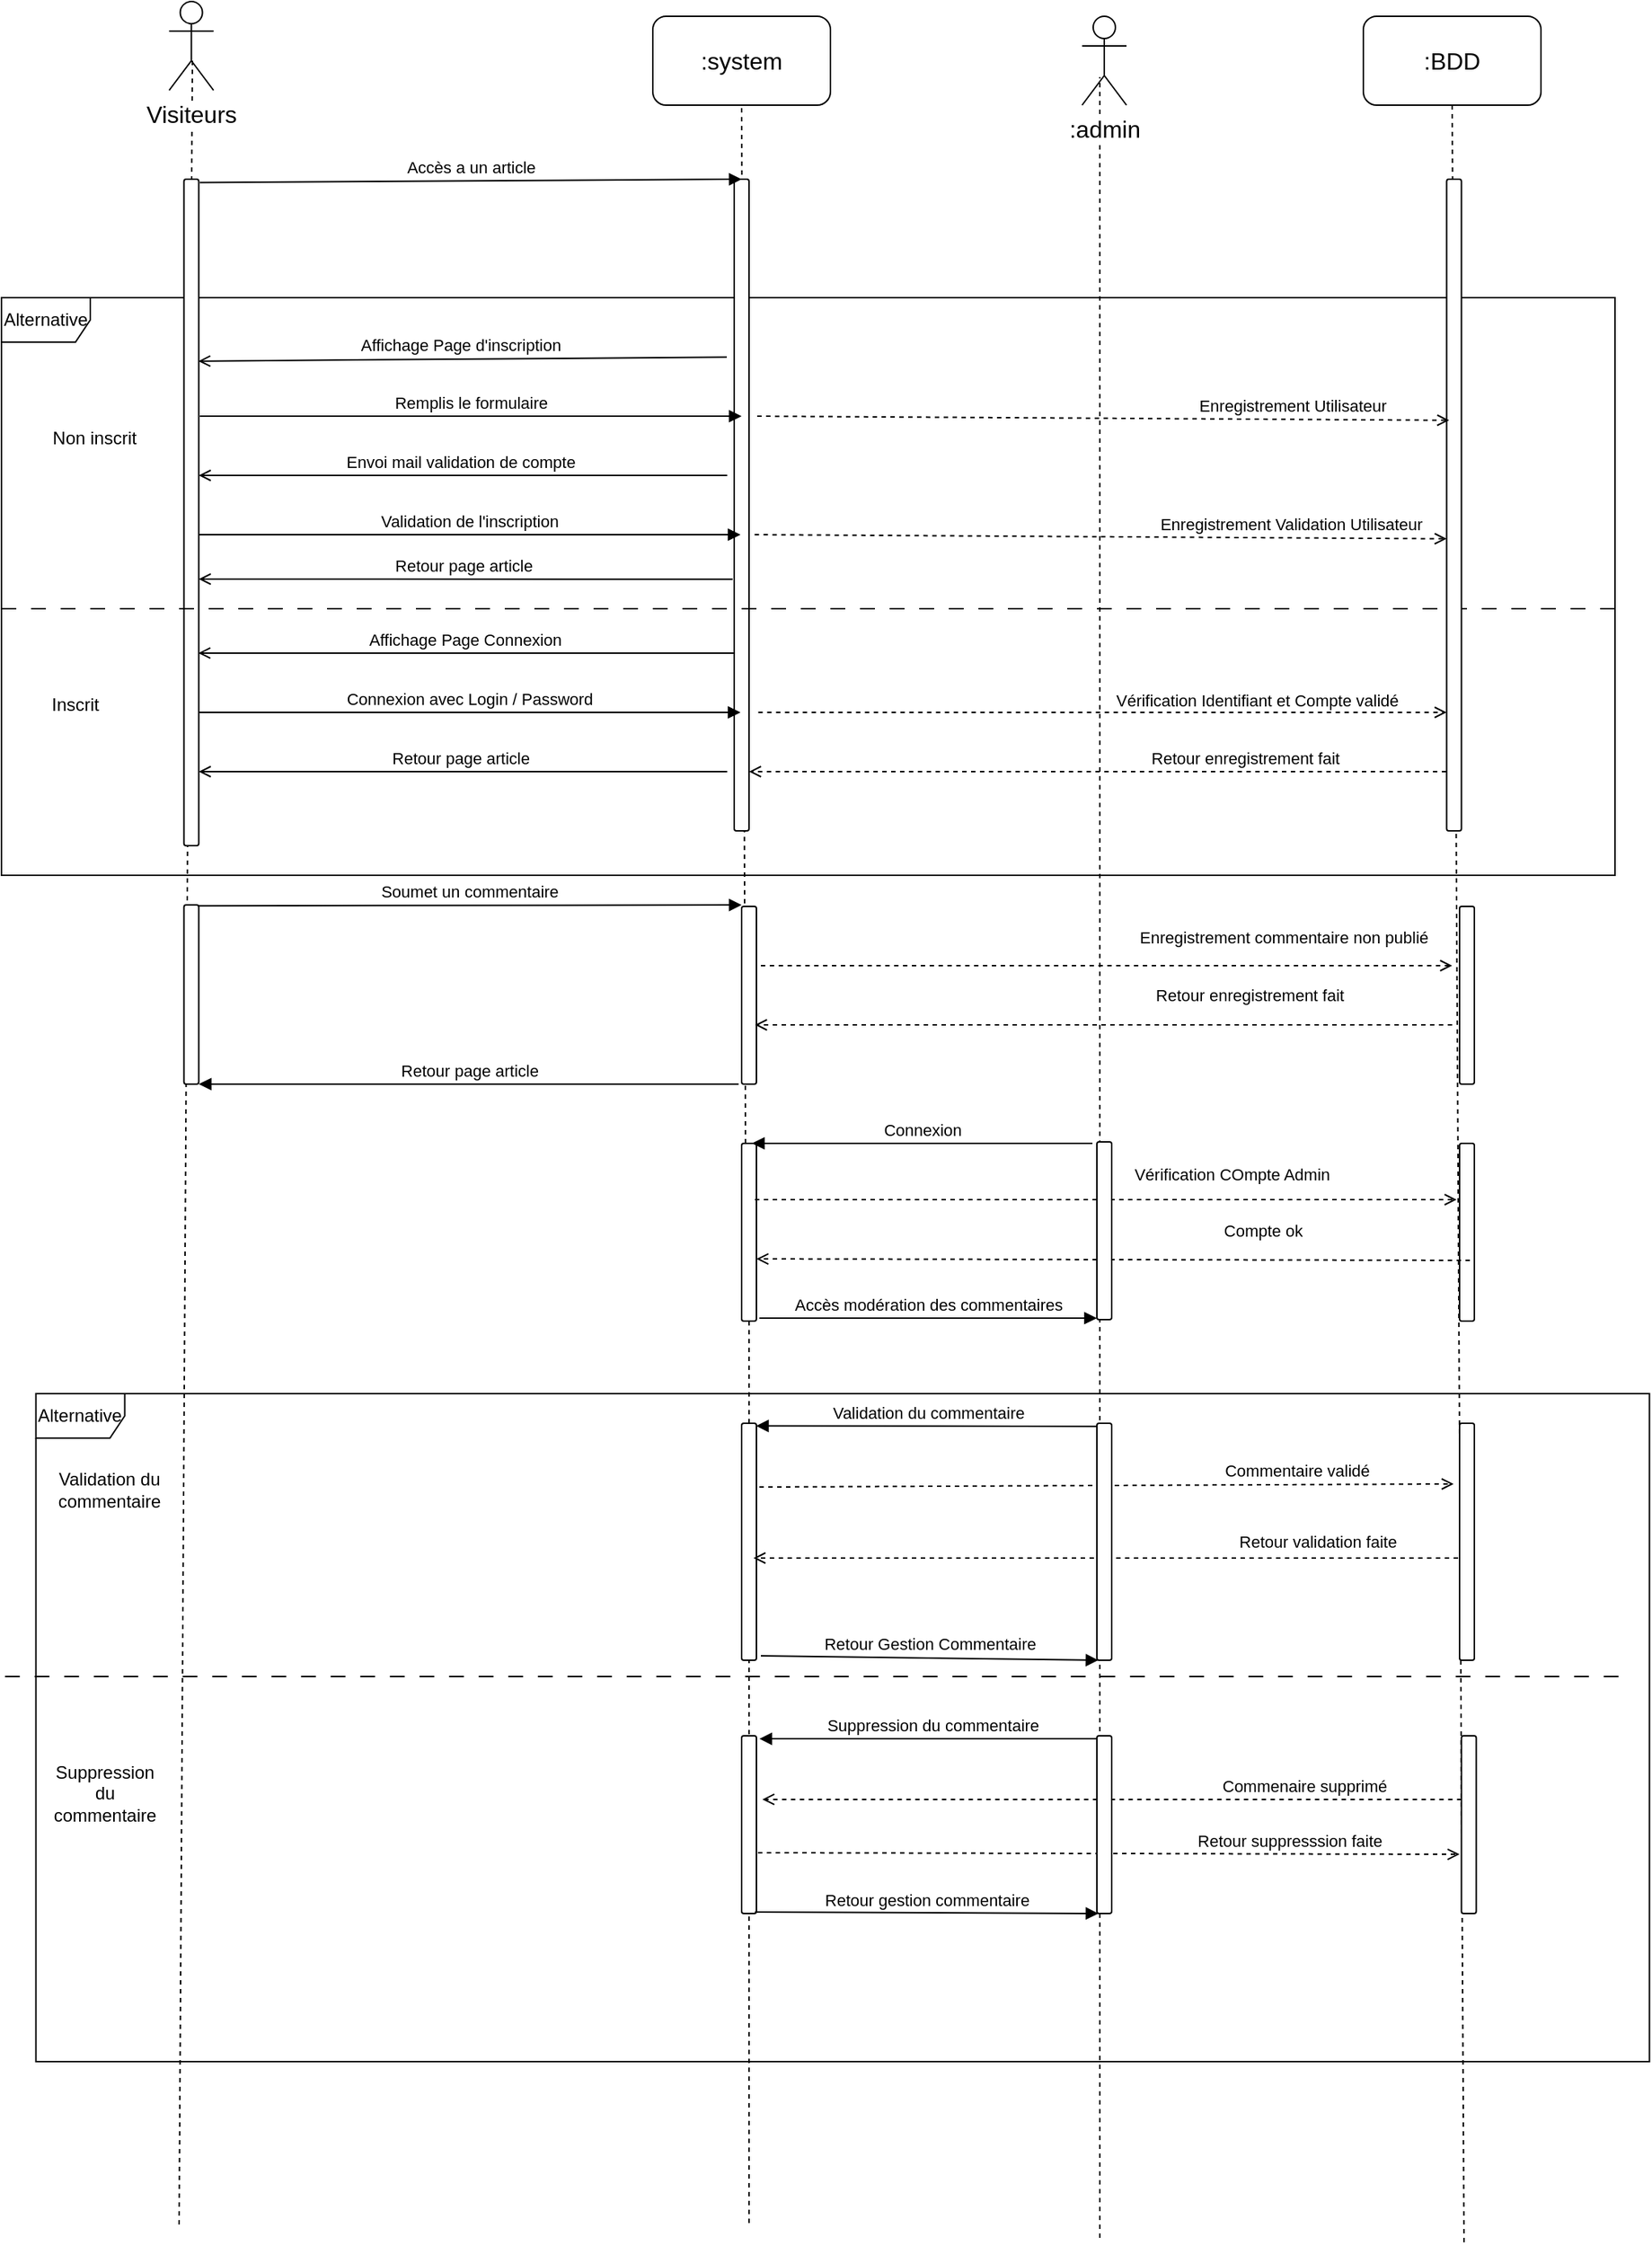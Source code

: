 <mxfile version="14.9.6" type="device"><diagram id="PnkC-FP5XhujAawQWOox" name="Page-1"><mxGraphModel dx="1422" dy="1649" grid="1" gridSize="10" guides="1" tooltips="1" connect="1" arrows="1" fold="1" page="1" pageScale="1" pageWidth="1169" pageHeight="827" math="0" shadow="0"><root><mxCell id="0"/><mxCell id="1" parent="0"/><mxCell id="zvUcpI7kkAtHN3LZKWvO-10" value="Alternative" style="shape=umlFrame;whiteSpace=wrap;html=1;" parent="1" vertex="1"><mxGeometry x="20" y="160" width="1090" height="390" as="geometry"/></mxCell><mxCell id="Xo--lLsSFpYHJnkAB_jG-43" value="Alternative" style="shape=umlFrame;whiteSpace=wrap;html=1;" parent="1" vertex="1"><mxGeometry x="43.27" y="900" width="1090" height="451" as="geometry"/></mxCell><mxCell id="Xo--lLsSFpYHJnkAB_jG-2" value=":system" style="rounded=1;whiteSpace=wrap;html=1;shadow=0;labelBackgroundColor=#ffffff;strokeColor=#000000;gradientColor=none;fontSize=16;align=center;" parent="1" vertex="1"><mxGeometry x="460" y="-30" width="120" height="60" as="geometry"/></mxCell><mxCell id="Xo--lLsSFpYHJnkAB_jG-3" value="" style="endArrow=none;dashed=1;html=1;fontSize=16;entryX=0.524;entryY=0.65;entryDx=0;entryDy=0;entryPerimeter=0;" parent="1" target="Xo--lLsSFpYHJnkAB_jG-40" edge="1"><mxGeometry width="50" height="50" relative="1" as="geometry"><mxPoint x="140" y="1461" as="sourcePoint"/><mxPoint x="147.73" y="200.98" as="targetPoint"/></mxGeometry></mxCell><mxCell id="Xo--lLsSFpYHJnkAB_jG-4" value="" style="endArrow=none;dashed=1;html=1;fontSize=16;entryX=0.5;entryY=1;entryDx=0;entryDy=0;exitX=0.31;exitY=1;exitDx=0;exitDy=0;exitPerimeter=0;" parent="1" source="Xo--lLsSFpYHJnkAB_jG-6" target="Xo--lLsSFpYHJnkAB_jG-2" edge="1"><mxGeometry width="50" height="50" relative="1" as="geometry"><mxPoint x="151.2" y="642.88" as="sourcePoint"/><mxPoint x="380" y="291" as="targetPoint"/></mxGeometry></mxCell><mxCell id="Xo--lLsSFpYHJnkAB_jG-6" value="" style="html=1;points=[];perimeter=orthogonalPerimeter;rounded=1;gradientColor=none;" parent="1" vertex="1"><mxGeometry x="520" y="731" width="10" height="120" as="geometry"/></mxCell><mxCell id="Xo--lLsSFpYHJnkAB_jG-7" value="" style="endArrow=none;dashed=1;html=1;fontSize=16;entryX=0.5;entryY=1;entryDx=0;entryDy=0;" parent="1" target="Xo--lLsSFpYHJnkAB_jG-6" edge="1"><mxGeometry width="50" height="50" relative="1" as="geometry"><mxPoint x="525" y="1460" as="sourcePoint"/><mxPoint x="380" y="321" as="targetPoint"/></mxGeometry></mxCell><mxCell id="Xo--lLsSFpYHJnkAB_jG-8" value="Connexion" style="html=1;verticalAlign=bottom;endArrow=block;fontSize=11;entryX=0.7;entryY=0;entryDx=0;entryDy=0;entryPerimeter=0;" parent="1" target="Xo--lLsSFpYHJnkAB_jG-6" edge="1"><mxGeometry width="80" relative="1" as="geometry"><mxPoint x="757" y="731" as="sourcePoint"/><mxPoint x="383.27" y="842" as="targetPoint"/></mxGeometry></mxCell><mxCell id="Xo--lLsSFpYHJnkAB_jG-9" value="" style="endArrow=none;dashed=1;html=1;fontSize=16;entryX=0.5;entryY=1;entryDx=0;entryDy=0;" parent="1" target="Xo--lLsSFpYHJnkAB_jG-42" edge="1"><mxGeometry width="50" height="50" relative="1" as="geometry"><mxPoint x="1008" y="1473" as="sourcePoint"/><mxPoint x="1008" y="190" as="targetPoint"/></mxGeometry></mxCell><mxCell id="Xo--lLsSFpYHJnkAB_jG-10" value="" style="html=1;points=[];perimeter=orthogonalPerimeter;rounded=1;gradientColor=none;" parent="1" vertex="1"><mxGeometry x="1005" y="731" width="10" height="120" as="geometry"/></mxCell><mxCell id="Xo--lLsSFpYHJnkAB_jG-11" value="Vérification COmpte Admin" style="html=1;verticalAlign=bottom;endArrow=open;fontSize=11;dashed=1;endFill=0;" parent="1" edge="1"><mxGeometry x="0.358" y="8" width="80" relative="1" as="geometry"><mxPoint x="529" y="769" as="sourcePoint"/><mxPoint x="1003" y="769" as="targetPoint"/><Array as="points"><mxPoint x="660" y="769"/></Array><mxPoint as="offset"/></mxGeometry></mxCell><mxCell id="Xo--lLsSFpYHJnkAB_jG-12" value="Compte ok" style="html=1;verticalAlign=bottom;endArrow=open;fontSize=11;dashed=1;endFill=0;entryX=1;entryY=0.65;entryDx=0;entryDy=0;entryPerimeter=0;" parent="1" target="Xo--lLsSFpYHJnkAB_jG-6" edge="1"><mxGeometry x="-0.418" y="-11" width="80" relative="1" as="geometry"><mxPoint x="1012" y="810" as="sourcePoint"/><mxPoint x="389.95" y="920.56" as="targetPoint"/><mxPoint as="offset"/></mxGeometry></mxCell><mxCell id="Xo--lLsSFpYHJnkAB_jG-13" value="Accès modération des commentaires" style="html=1;verticalAlign=bottom;endArrow=block;fontSize=11;exitX=1.2;exitY=0.983;exitDx=0;exitDy=0;exitPerimeter=0;" parent="1" source="Xo--lLsSFpYHJnkAB_jG-6" edge="1"><mxGeometry width="80" relative="1" as="geometry"><mxPoint x="522.27" y="923" as="sourcePoint"/><mxPoint x="760" y="849" as="targetPoint"/></mxGeometry></mxCell><mxCell id="Xo--lLsSFpYHJnkAB_jG-16" value="" style="html=1;points=[];perimeter=orthogonalPerimeter;rounded=1;gradientColor=none;" parent="1" vertex="1"><mxGeometry x="520" y="920" width="10" height="160" as="geometry"/></mxCell><mxCell id="Xo--lLsSFpYHJnkAB_jG-17" value="Validation du commentaire" style="text;html=1;strokeColor=none;fillColor=none;align=center;verticalAlign=middle;whiteSpace=wrap;rounded=0;" parent="1" vertex="1"><mxGeometry x="43.27" y="950" width="100" height="30" as="geometry"/></mxCell><mxCell id="Xo--lLsSFpYHJnkAB_jG-18" value="Suppression du commentaire" style="text;html=1;strokeColor=none;fillColor=none;align=center;verticalAlign=middle;whiteSpace=wrap;rounded=0;" parent="1" vertex="1"><mxGeometry x="60" y="1150" width="60" height="40" as="geometry"/></mxCell><mxCell id="Xo--lLsSFpYHJnkAB_jG-19" value="Validation du commentaire" style="html=1;verticalAlign=bottom;endArrow=block;fontSize=11;exitX=0.1;exitY=0.013;exitDx=0;exitDy=0;exitPerimeter=0;entryX=0.973;entryY=0.011;entryDx=0;entryDy=0;entryPerimeter=0;" parent="1" source="Xo--lLsSFpYHJnkAB_jG-44" target="Xo--lLsSFpYHJnkAB_jG-16" edge="1"><mxGeometry width="80" relative="1" as="geometry"><mxPoint x="152.27" y="1053" as="sourcePoint"/><mxPoint x="483.27" y="1051" as="targetPoint"/></mxGeometry></mxCell><mxCell id="Xo--lLsSFpYHJnkAB_jG-20" value="Commentaire validé" style="html=1;verticalAlign=bottom;endArrow=open;fontSize=11;dashed=1;endFill=0;entryX=-0.4;entryY=0.256;entryDx=0;entryDy=0;entryPerimeter=0;exitX=1.2;exitY=0.269;exitDx=0;exitDy=0;exitPerimeter=0;" parent="1" source="Xo--lLsSFpYHJnkAB_jG-16" target="Xo--lLsSFpYHJnkAB_jG-21" edge="1"><mxGeometry x="0.548" width="80" relative="1" as="geometry"><mxPoint x="533" y="972" as="sourcePoint"/><mxPoint x="1006.27" y="1051" as="targetPoint"/><mxPoint as="offset"/></mxGeometry></mxCell><mxCell id="Xo--lLsSFpYHJnkAB_jG-21" value="" style="html=1;points=[];perimeter=orthogonalPerimeter;rounded=1;gradientColor=none;" parent="1" vertex="1"><mxGeometry x="1005" y="920" width="10" height="160" as="geometry"/></mxCell><mxCell id="Xo--lLsSFpYHJnkAB_jG-22" value="Retour validation faite" style="html=1;verticalAlign=bottom;endArrow=open;fontSize=11;dashed=1;endFill=0;" parent="1" edge="1"><mxGeometry x="-0.599" y="-2" width="80" relative="1" as="geometry"><mxPoint x="1004" y="1011" as="sourcePoint"/><mxPoint x="528" y="1011" as="targetPoint"/><mxPoint as="offset"/></mxGeometry></mxCell><mxCell id="Xo--lLsSFpYHJnkAB_jG-23" value="Retour Gestion Commentaire" style="html=1;verticalAlign=bottom;endArrow=block;fontSize=11;exitX=1.3;exitY=0.981;exitDx=0;exitDy=0;exitPerimeter=0;entryX=0.1;entryY=1;entryDx=0;entryDy=0;entryPerimeter=0;" parent="1" source="Xo--lLsSFpYHJnkAB_jG-16" target="Xo--lLsSFpYHJnkAB_jG-44" edge="1"><mxGeometry width="80" relative="1" as="geometry"><mxPoint x="523.27" y="1111" as="sourcePoint"/><mxPoint x="772" y="1050" as="targetPoint"/></mxGeometry></mxCell><mxCell id="Xo--lLsSFpYHJnkAB_jG-25" value="" style="html=1;points=[];perimeter=orthogonalPerimeter;rounded=1;gradientColor=none;" parent="1" vertex="1"><mxGeometry x="520" y="1131" width="10" height="120" as="geometry"/></mxCell><mxCell id="Xo--lLsSFpYHJnkAB_jG-26" value="Suppression du commentaire" style="html=1;verticalAlign=bottom;endArrow=block;fontSize=11;entryX=1.2;entryY=0.017;entryDx=0;entryDy=0;entryPerimeter=0;exitX=0.5;exitY=0.017;exitDx=0;exitDy=0;exitPerimeter=0;" parent="1" source="Xo--lLsSFpYHJnkAB_jG-24" target="Xo--lLsSFpYHJnkAB_jG-25" edge="1"><mxGeometry width="80" relative="1" as="geometry"><mxPoint x="173.27" y="1240" as="sourcePoint"/><mxPoint x="483.27" y="1238" as="targetPoint"/></mxGeometry></mxCell><mxCell id="Xo--lLsSFpYHJnkAB_jG-27" value="Retour suppresssion faite" style="html=1;verticalAlign=bottom;endArrow=open;fontSize=11;dashed=1;endFill=0;exitX=1.1;exitY=0.658;exitDx=0;exitDy=0;exitPerimeter=0;entryX=-0.127;entryY=0.667;entryDx=0;entryDy=0;entryPerimeter=0;" parent="1" source="Xo--lLsSFpYHJnkAB_jG-25" target="Xo--lLsSFpYHJnkAB_jG-28" edge="1"><mxGeometry x="0.515" width="80" relative="1" as="geometry"><mxPoint x="539.27" y="1238.3" as="sourcePoint"/><mxPoint x="1006.27" y="1238" as="targetPoint"/><mxPoint as="offset"/></mxGeometry></mxCell><mxCell id="Xo--lLsSFpYHJnkAB_jG-28" value="" style="html=1;points=[];perimeter=orthogonalPerimeter;rounded=1;gradientColor=none;" parent="1" vertex="1"><mxGeometry x="1006.27" y="1131" width="10" height="120" as="geometry"/></mxCell><mxCell id="Xo--lLsSFpYHJnkAB_jG-29" value="Commenaire supprimé" style="html=1;verticalAlign=bottom;endArrow=open;fontSize=11;dashed=1;endFill=0;entryX=1.4;entryY=0.358;entryDx=0;entryDy=0;entryPerimeter=0;" parent="1" source="Xo--lLsSFpYHJnkAB_jG-28" target="Xo--lLsSFpYHJnkAB_jG-25" edge="1"><mxGeometry x="-0.55" width="80" relative="1" as="geometry"><mxPoint x="996.27" y="1376.544" as="sourcePoint"/><mxPoint x="533.27" y="1307" as="targetPoint"/><mxPoint as="offset"/></mxGeometry></mxCell><mxCell id="Xo--lLsSFpYHJnkAB_jG-30" value="Retour gestion commentaire" style="html=1;verticalAlign=bottom;endArrow=block;fontSize=11;entryX=0.1;entryY=1;entryDx=0;entryDy=0;entryPerimeter=0;exitX=0.9;exitY=0.992;exitDx=0;exitDy=0;exitPerimeter=0;" parent="1" source="Xo--lLsSFpYHJnkAB_jG-25" target="Xo--lLsSFpYHJnkAB_jG-24" edge="1"><mxGeometry width="80" relative="1" as="geometry"><mxPoint x="819" y="1298" as="sourcePoint"/><mxPoint x="450" y="1298" as="targetPoint"/></mxGeometry></mxCell><mxCell id="Xo--lLsSFpYHJnkAB_jG-32" value="" style="endArrow=none;dashed=1;html=1;fontSize=16;entryX=0.4;entryY=0.683;entryDx=0;entryDy=0;entryPerimeter=0;" parent="1" target="Xo--lLsSFpYHJnkAB_jG-41" edge="1"><mxGeometry width="50" height="50" relative="1" as="geometry"><mxPoint x="762" y="1470" as="sourcePoint"/><mxPoint x="776.08" y="280" as="targetPoint"/></mxGeometry></mxCell><mxCell id="Xo--lLsSFpYHJnkAB_jG-33" value="" style="html=1;points=[];perimeter=orthogonalPerimeter;rounded=1;gradientColor=none;" parent="1" vertex="1"><mxGeometry x="143.27" y="570" width="10" height="121" as="geometry"/></mxCell><mxCell id="Xo--lLsSFpYHJnkAB_jG-34" value="" style="html=1;points=[];perimeter=orthogonalPerimeter;rounded=1;gradientColor=none;" parent="1" vertex="1"><mxGeometry x="1005" y="571" width="10" height="120" as="geometry"/></mxCell><mxCell id="Xo--lLsSFpYHJnkAB_jG-35" value="Soumet un commentaire" style="html=1;verticalAlign=bottom;endArrow=block;fontSize=11;exitX=0.973;exitY=0.005;exitDx=0;exitDy=0;exitPerimeter=0;" parent="1" source="Xo--lLsSFpYHJnkAB_jG-33" edge="1"><mxGeometry width="80" relative="1" as="geometry"><mxPoint x="770" y="570" as="sourcePoint"/><mxPoint x="520" y="570" as="targetPoint"/></mxGeometry></mxCell><mxCell id="Xo--lLsSFpYHJnkAB_jG-36" value="" style="html=1;points=[];perimeter=orthogonalPerimeter;rounded=1;gradientColor=none;" parent="1" vertex="1"><mxGeometry x="520" y="571" width="10" height="120" as="geometry"/></mxCell><mxCell id="Xo--lLsSFpYHJnkAB_jG-37" value="Enregistrement commentaire non publié" style="html=1;verticalAlign=bottom;endArrow=open;fontSize=11;dashed=1;endFill=0;exitX=1.3;exitY=0.333;exitDx=0;exitDy=0;exitPerimeter=0;" parent="1" source="Xo--lLsSFpYHJnkAB_jG-36" edge="1"><mxGeometry x="0.513" y="10" width="80" relative="1" as="geometry"><mxPoint x="540" y="611" as="sourcePoint"/><mxPoint x="1000" y="611" as="targetPoint"/><Array as="points"><mxPoint x="656" y="611"/></Array><mxPoint as="offset"/></mxGeometry></mxCell><mxCell id="Xo--lLsSFpYHJnkAB_jG-38" value="Retour enregistrement fait" style="html=1;verticalAlign=bottom;endArrow=open;fontSize=11;dashed=1;endFill=0;" parent="1" edge="1"><mxGeometry x="-0.418" y="-11" width="80" relative="1" as="geometry"><mxPoint x="1000" y="651" as="sourcePoint"/><mxPoint x="529" y="651" as="targetPoint"/><mxPoint as="offset"/></mxGeometry></mxCell><mxCell id="Xo--lLsSFpYHJnkAB_jG-39" value="Retour page article" style="html=1;verticalAlign=bottom;endArrow=block;fontSize=11;" parent="1" target="Xo--lLsSFpYHJnkAB_jG-33" edge="1"><mxGeometry width="80" relative="1" as="geometry"><mxPoint x="518" y="691" as="sourcePoint"/><mxPoint x="770" y="741" as="targetPoint"/></mxGeometry></mxCell><mxCell id="Xo--lLsSFpYHJnkAB_jG-40" value="Visiteurs" style="shape=umlActor;verticalLabelPosition=bottom;labelBackgroundColor=#ffffff;verticalAlign=top;html=1;shadow=0;strokeColor=#000000;gradientColor=none;fontSize=16;align=center;" parent="1" vertex="1"><mxGeometry x="133.27" y="-40" width="30" height="60" as="geometry"/></mxCell><mxCell id="Xo--lLsSFpYHJnkAB_jG-41" value=":admin" style="shape=umlActor;verticalLabelPosition=bottom;labelBackgroundColor=#ffffff;verticalAlign=top;html=1;shadow=0;strokeColor=#000000;gradientColor=none;fontSize=16;align=center;" parent="1" vertex="1"><mxGeometry x="750" y="-30" width="30" height="60" as="geometry"/></mxCell><mxCell id="Xo--lLsSFpYHJnkAB_jG-42" value=":BDD" style="rounded=1;whiteSpace=wrap;html=1;shadow=0;labelBackgroundColor=#ffffff;strokeColor=#000000;gradientColor=none;fontSize=16;align=center;" parent="1" vertex="1"><mxGeometry x="940" y="-30" width="120" height="60" as="geometry"/></mxCell><mxCell id="Xo--lLsSFpYHJnkAB_jG-14" value="" style="html=1;points=[];perimeter=orthogonalPerimeter;rounded=1;gradientColor=none;" parent="1" vertex="1"><mxGeometry x="760" y="730" width="10" height="120" as="geometry"/></mxCell><mxCell id="Xo--lLsSFpYHJnkAB_jG-44" value="" style="html=1;points=[];perimeter=orthogonalPerimeter;rounded=1;gradientColor=none;" parent="1" vertex="1"><mxGeometry x="760" y="920" width="10" height="160" as="geometry"/></mxCell><mxCell id="Xo--lLsSFpYHJnkAB_jG-45" value="" style="endArrow=none;startArrow=none;endFill=0;startFill=0;endSize=8;html=1;verticalAlign=bottom;dashed=1;labelBackgroundColor=none;dashPattern=10 10;exitX=-0.003;exitY=0.5;exitDx=0;exitDy=0;exitPerimeter=0;entryX=1.004;entryY=0.5;entryDx=0;entryDy=0;entryPerimeter=0;" parent="1" edge="1"><mxGeometry width="160" relative="1" as="geometry"><mxPoint x="22.37" y="1091" as="sourcePoint"/><mxPoint x="1120" y="1091" as="targetPoint"/></mxGeometry></mxCell><mxCell id="Xo--lLsSFpYHJnkAB_jG-24" value="" style="html=1;points=[];perimeter=orthogonalPerimeter;rounded=1;gradientColor=none;" parent="1" vertex="1"><mxGeometry x="760" y="1131" width="10" height="120" as="geometry"/></mxCell><mxCell id="zvUcpI7kkAtHN3LZKWvO-2" value="" style="html=1;points=[];perimeter=orthogonalPerimeter;rounded=1;gradientColor=none;" parent="1" vertex="1"><mxGeometry x="515" y="80" width="10" height="440" as="geometry"/></mxCell><mxCell id="zvUcpI7kkAtHN3LZKWvO-5" value="" style="html=1;points=[];perimeter=orthogonalPerimeter;rounded=1;gradientColor=none;" parent="1" vertex="1"><mxGeometry x="143.27" y="80" width="10" height="450" as="geometry"/></mxCell><mxCell id="zvUcpI7kkAtHN3LZKWvO-6" value="Accès a un article" style="html=1;verticalAlign=bottom;endArrow=block;fontSize=11;entryX=0.5;entryY=0;entryDx=0;entryDy=0;entryPerimeter=0;exitX=1.073;exitY=0.005;exitDx=0;exitDy=0;exitPerimeter=0;" parent="1" source="zvUcpI7kkAtHN3LZKWvO-5" target="zvUcpI7kkAtHN3LZKWvO-2" edge="1"><mxGeometry width="80" relative="1" as="geometry"><mxPoint x="153.27" y="240" as="sourcePoint"/><mxPoint x="443.27" y="240" as="targetPoint"/></mxGeometry></mxCell><mxCell id="zvUcpI7kkAtHN3LZKWvO-11" value="" style="endArrow=none;startArrow=none;endFill=0;startFill=0;endSize=8;html=1;verticalAlign=bottom;dashed=1;labelBackgroundColor=none;dashPattern=10 10;exitX=-0.003;exitY=0.5;exitDx=0;exitDy=0;exitPerimeter=0;entryX=1.004;entryY=0.5;entryDx=0;entryDy=0;entryPerimeter=0;" parent="1" edge="1"><mxGeometry width="160" relative="1" as="geometry"><mxPoint x="20.0" y="370" as="sourcePoint"/><mxPoint x="1117.63" y="370" as="targetPoint"/></mxGeometry></mxCell><mxCell id="zvUcpI7kkAtHN3LZKWvO-12" value="Non inscrit" style="text;html=1;strokeColor=none;fillColor=none;align=center;verticalAlign=middle;whiteSpace=wrap;rounded=0;" parent="1" vertex="1"><mxGeometry x="33.27" y="240" width="100" height="30" as="geometry"/></mxCell><mxCell id="zvUcpI7kkAtHN3LZKWvO-13" value="Inscrit" style="text;html=1;strokeColor=none;fillColor=none;align=center;verticalAlign=middle;whiteSpace=wrap;rounded=0;" parent="1" vertex="1"><mxGeometry x="20.0" y="420" width="100" height="30" as="geometry"/></mxCell><mxCell id="zvUcpI7kkAtHN3LZKWvO-14" value="Affichage Page d'inscription" style="html=1;verticalAlign=bottom;endArrow=open;fontSize=11;endFill=0;exitX=-0.5;exitY=0.273;exitDx=0;exitDy=0;exitPerimeter=0;entryX=0.973;entryY=0.273;entryDx=0;entryDy=0;entryPerimeter=0;" parent="1" source="zvUcpI7kkAtHN3LZKWvO-2" target="zvUcpI7kkAtHN3LZKWvO-5" edge="1"><mxGeometry x="0.009" width="80" relative="1" as="geometry"><mxPoint x="718.27" y="200.02" as="sourcePoint"/><mxPoint x="163.27" y="200" as="targetPoint"/><mxPoint as="offset"/></mxGeometry></mxCell><mxCell id="zvUcpI7kkAtHN3LZKWvO-15" value="Remplis le formulaire" style="html=1;verticalAlign=bottom;endArrow=block;fontSize=11;entryX=0.5;entryY=0;entryDx=0;entryDy=0;entryPerimeter=0;" parent="1" edge="1"><mxGeometry width="80" relative="1" as="geometry"><mxPoint x="154" y="240" as="sourcePoint"/><mxPoint x="520" y="240" as="targetPoint"/></mxGeometry></mxCell><mxCell id="zvUcpI7kkAtHN3LZKWvO-18" value="" style="html=1;points=[];perimeter=orthogonalPerimeter;rounded=1;gradientColor=none;" parent="1" vertex="1"><mxGeometry x="996.27" y="80" width="10" height="440" as="geometry"/></mxCell><mxCell id="zvUcpI7kkAtHN3LZKWvO-20" value="Enregistrement Utilisateur" style="html=1;verticalAlign=bottom;endArrow=open;fontSize=11;dashed=1;endFill=0;entryX=0.173;entryY=0.37;entryDx=0;entryDy=0;entryPerimeter=0;exitX=1.2;exitY=0.269;exitDx=0;exitDy=0;exitPerimeter=0;" parent="1" target="zvUcpI7kkAtHN3LZKWvO-18" edge="1"><mxGeometry x="0.548" width="80" relative="1" as="geometry"><mxPoint x="530.5" y="240" as="sourcePoint"/><mxPoint x="999.5" y="237.92" as="targetPoint"/><mxPoint as="offset"/></mxGeometry></mxCell><mxCell id="zvUcpI7kkAtHN3LZKWvO-21" value="Envoi mail validation de compte" style="html=1;verticalAlign=bottom;endArrow=open;fontSize=11;endFill=0;exitX=-0.5;exitY=0.273;exitDx=0;exitDy=0;exitPerimeter=0;entryX=0.973;entryY=0.273;entryDx=0;entryDy=0;entryPerimeter=0;" parent="1" edge="1"><mxGeometry x="0.009" width="80" relative="1" as="geometry"><mxPoint x="510.27" y="280.0" as="sourcePoint"/><mxPoint x="153.27" y="280.0" as="targetPoint"/><mxPoint as="offset"/></mxGeometry></mxCell><mxCell id="zvUcpI7kkAtHN3LZKWvO-25" value="Validation de l'inscription" style="html=1;verticalAlign=bottom;endArrow=block;fontSize=11;entryX=0.5;entryY=0;entryDx=0;entryDy=0;entryPerimeter=0;" parent="1" edge="1"><mxGeometry width="80" relative="1" as="geometry"><mxPoint x="153.27" y="320" as="sourcePoint"/><mxPoint x="519.27" y="320" as="targetPoint"/></mxGeometry></mxCell><mxCell id="zvUcpI7kkAtHN3LZKWvO-26" value="Enregistrement Validation Utilisateur" style="html=1;verticalAlign=bottom;endArrow=open;fontSize=11;dashed=1;endFill=0;entryX=0.173;entryY=0.37;entryDx=0;entryDy=0;entryPerimeter=0;exitX=1.2;exitY=0.269;exitDx=0;exitDy=0;exitPerimeter=0;" parent="1" edge="1"><mxGeometry x="0.548" width="80" relative="1" as="geometry"><mxPoint x="528.77" y="320" as="sourcePoint"/><mxPoint x="996.27" y="322.8" as="targetPoint"/><mxPoint as="offset"/></mxGeometry></mxCell><mxCell id="zvUcpI7kkAtHN3LZKWvO-27" value="Affichage Page Connexion" style="html=1;verticalAlign=bottom;endArrow=open;fontSize=11;endFill=0;exitX=-0.5;exitY=0.273;exitDx=0;exitDy=0;exitPerimeter=0;entryX=0.973;entryY=0.711;entryDx=0;entryDy=0;entryPerimeter=0;" parent="1" target="zvUcpI7kkAtHN3LZKWvO-5" edge="1"><mxGeometry x="0.009" width="80" relative="1" as="geometry"><mxPoint x="515" y="400.0" as="sourcePoint"/><mxPoint x="158" y="402.73" as="targetPoint"/><mxPoint as="offset"/></mxGeometry></mxCell><mxCell id="zvUcpI7kkAtHN3LZKWvO-28" value="Connexion avec Login / Password" style="html=1;verticalAlign=bottom;endArrow=block;fontSize=11;entryX=0.5;entryY=0;entryDx=0;entryDy=0;entryPerimeter=0;" parent="1" edge="1"><mxGeometry width="80" relative="1" as="geometry"><mxPoint x="153.27" y="440" as="sourcePoint"/><mxPoint x="519.27" y="440" as="targetPoint"/></mxGeometry></mxCell><mxCell id="zvUcpI7kkAtHN3LZKWvO-29" value="Vérification Identifiant et Compte validé" style="html=1;verticalAlign=bottom;endArrow=open;fontSize=11;dashed=1;endFill=0;exitX=1.2;exitY=0.269;exitDx=0;exitDy=0;exitPerimeter=0;" parent="1" target="zvUcpI7kkAtHN3LZKWvO-18" edge="1"><mxGeometry x="0.448" y="-1" width="80" relative="1" as="geometry"><mxPoint x="531.25" y="440" as="sourcePoint"/><mxPoint x="999" y="443" as="targetPoint"/><mxPoint as="offset"/></mxGeometry></mxCell><mxCell id="zvUcpI7kkAtHN3LZKWvO-30" value="Retour enregistrement fait" style="html=1;verticalAlign=bottom;endArrow=open;fontSize=11;dashed=1;endFill=0;" parent="1" edge="1"><mxGeometry x="-0.422" width="80" relative="1" as="geometry"><mxPoint x="996" y="480" as="sourcePoint"/><mxPoint x="525" y="480" as="targetPoint"/><mxPoint as="offset"/></mxGeometry></mxCell><mxCell id="zvUcpI7kkAtHN3LZKWvO-31" value="Retour page article" style="html=1;verticalAlign=bottom;endArrow=open;fontSize=11;endFill=0;exitX=-0.5;exitY=0.273;exitDx=0;exitDy=0;exitPerimeter=0;entryX=0.973;entryY=0.273;entryDx=0;entryDy=0;entryPerimeter=0;" parent="1" edge="1"><mxGeometry x="0.009" width="80" relative="1" as="geometry"><mxPoint x="510.27" y="480" as="sourcePoint"/><mxPoint x="153.27" y="480" as="targetPoint"/><mxPoint as="offset"/></mxGeometry></mxCell><mxCell id="zvUcpI7kkAtHN3LZKWvO-32" value="Retour page article" style="html=1;verticalAlign=bottom;endArrow=open;fontSize=11;endFill=0;exitX=-0.1;exitY=0.614;exitDx=0;exitDy=0;exitPerimeter=0;entryX=0.973;entryY=0.273;entryDx=0;entryDy=0;entryPerimeter=0;" parent="1" source="zvUcpI7kkAtHN3LZKWvO-2" edge="1"><mxGeometry x="0.009" width="80" relative="1" as="geometry"><mxPoint x="510.27" y="350" as="sourcePoint"/><mxPoint x="153.27" y="350" as="targetPoint"/><mxPoint as="offset"/></mxGeometry></mxCell></root></mxGraphModel></diagram></mxfile>